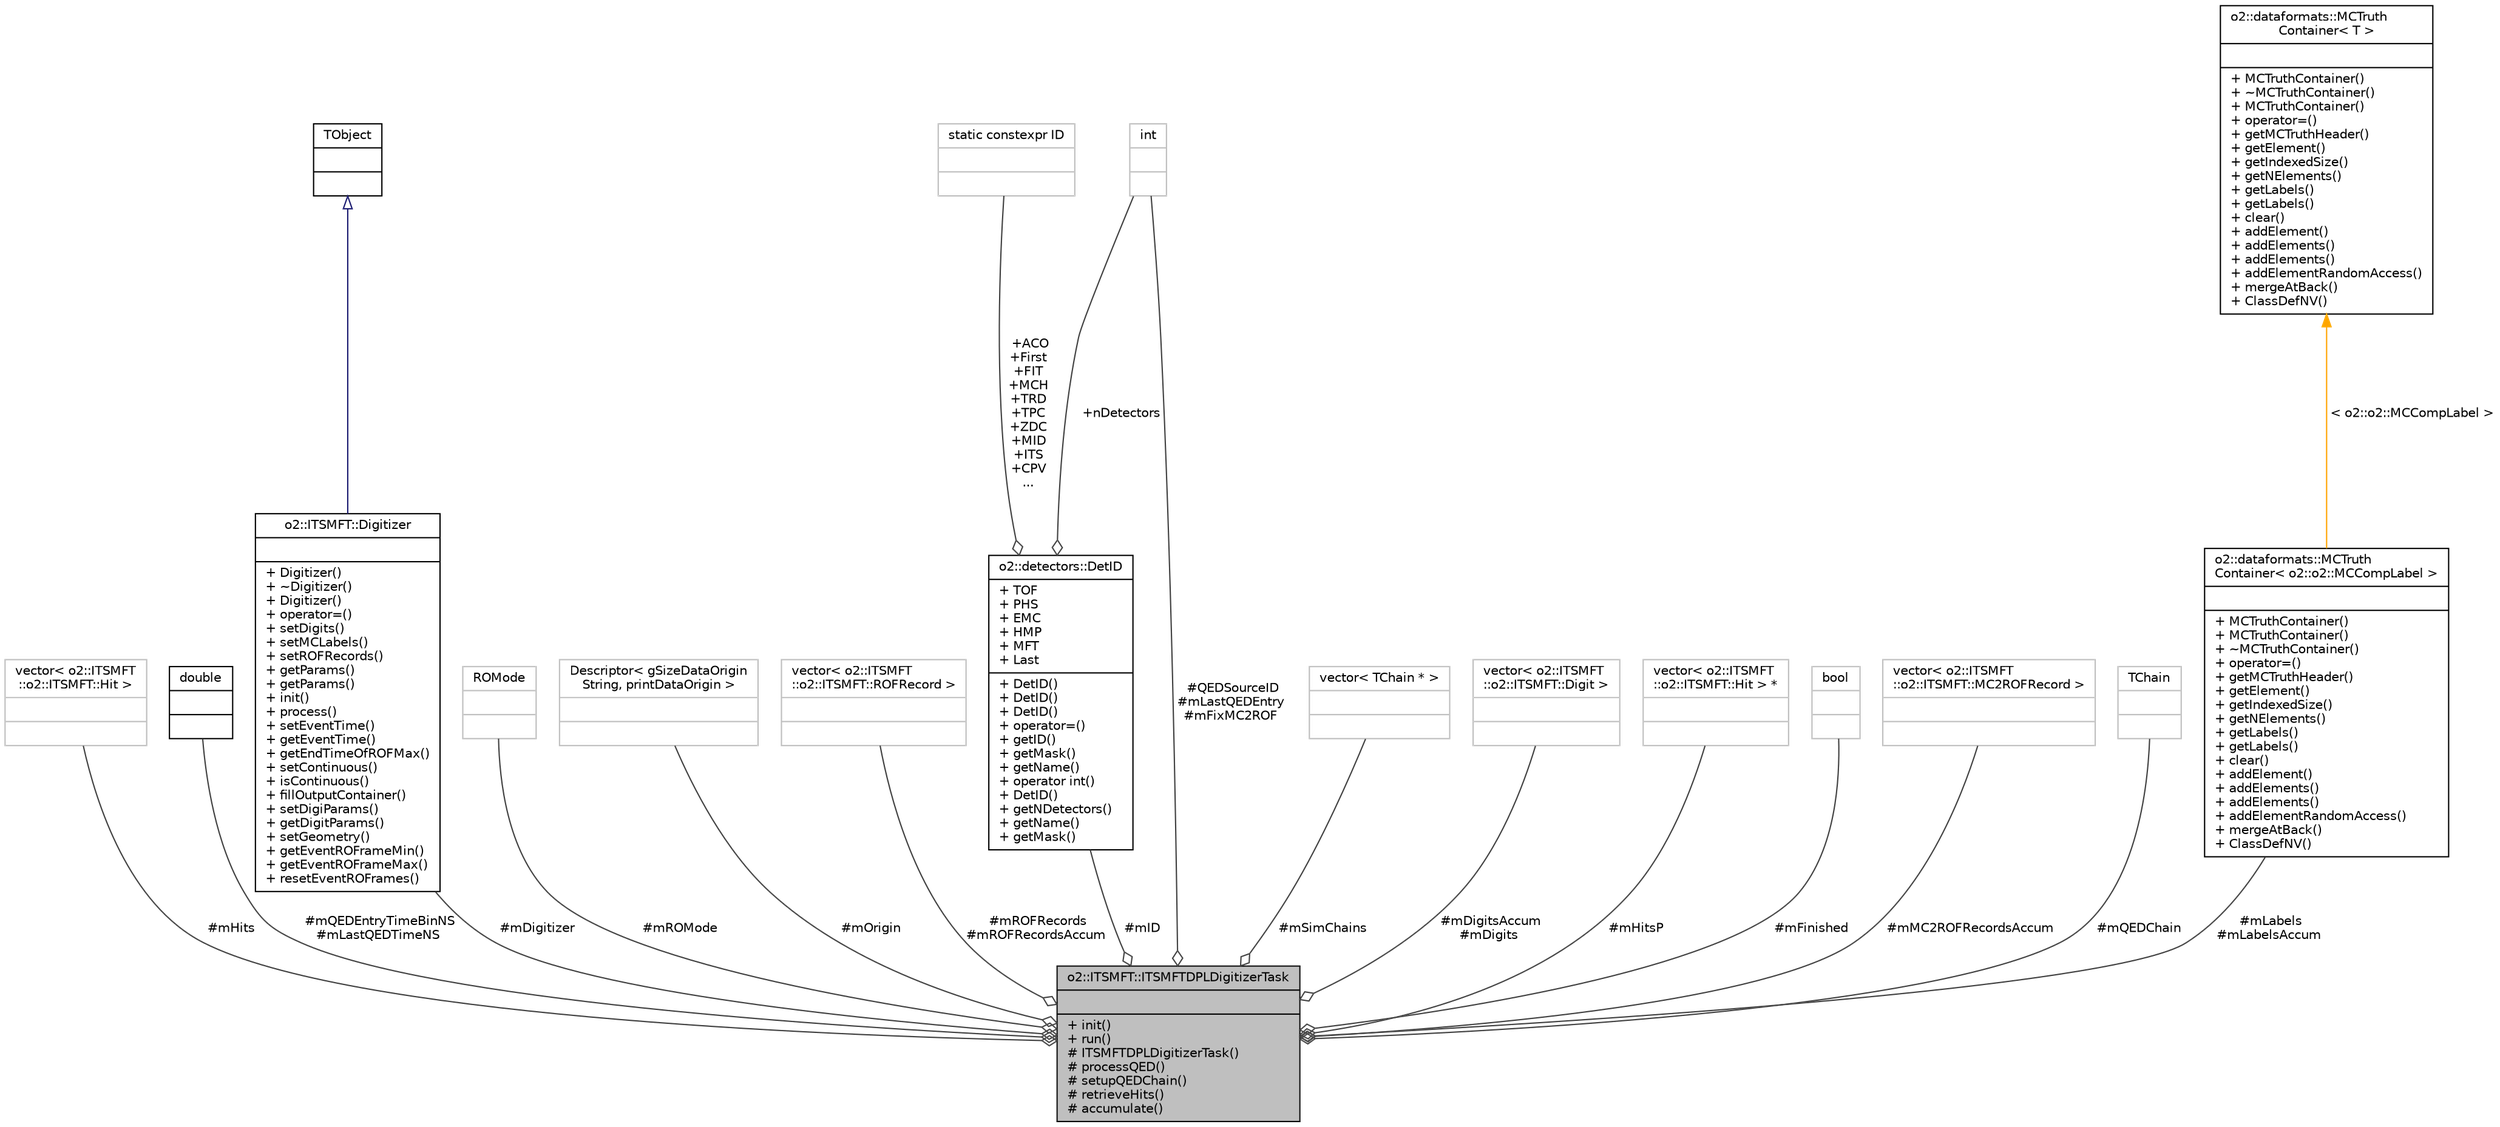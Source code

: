 digraph "o2::ITSMFT::ITSMFTDPLDigitizerTask"
{
 // INTERACTIVE_SVG=YES
  bgcolor="transparent";
  edge [fontname="Helvetica",fontsize="10",labelfontname="Helvetica",labelfontsize="10"];
  node [fontname="Helvetica",fontsize="10",shape=record];
  Node1 [label="{o2::ITSMFT::ITSMFTDPLDigitizerTask\n||+ init()\l+ run()\l# ITSMFTDPLDigitizerTask()\l# processQED()\l# setupQEDChain()\l# retrieveHits()\l# accumulate()\l}",height=0.2,width=0.4,color="black", fillcolor="grey75", style="filled" fontcolor="black"];
  Node2 -> Node1 [color="grey25",fontsize="10",style="solid",label=" #mHits" ,arrowhead="odiamond",fontname="Helvetica"];
  Node2 [label="{vector\< o2::ITSMFT\l::o2::ITSMFT::Hit \>\n||}",height=0.2,width=0.4,color="grey75"];
  Node3 -> Node1 [color="grey25",fontsize="10",style="solid",label=" #mQEDEntryTimeBinNS\n#mLastQEDTimeNS" ,arrowhead="odiamond",fontname="Helvetica"];
  Node3 [label="{double\n||}",height=0.2,width=0.4,color="black",URL="$df/de6/classdouble.html"];
  Node4 -> Node1 [color="grey25",fontsize="10",style="solid",label=" #mDigitizer" ,arrowhead="odiamond",fontname="Helvetica"];
  Node4 [label="{o2::ITSMFT::Digitizer\n||+ Digitizer()\l+ ~Digitizer()\l+ Digitizer()\l+ operator=()\l+ setDigits()\l+ setMCLabels()\l+ setROFRecords()\l+ getParams()\l+ getParams()\l+ init()\l+ process()\l+ setEventTime()\l+ getEventTime()\l+ getEndTimeOfROFMax()\l+ setContinuous()\l+ isContinuous()\l+ fillOutputContainer()\l+ setDigiParams()\l+ getDigitParams()\l+ setGeometry()\l+ getEventROFrameMin()\l+ getEventROFrameMax()\l+ resetEventROFrames()\l}",height=0.2,width=0.4,color="black",URL="$d8/d92/classo2_1_1ITSMFT_1_1Digitizer.html"];
  Node5 -> Node4 [dir="back",color="midnightblue",fontsize="10",style="solid",arrowtail="onormal",fontname="Helvetica"];
  Node5 [label="{TObject\n||}",height=0.2,width=0.4,color="black",URL="$d5/d0f/classTObject.html"];
  Node6 -> Node1 [color="grey25",fontsize="10",style="solid",label=" #mROMode" ,arrowhead="odiamond",fontname="Helvetica"];
  Node6 [label="{ROMode\n||}",height=0.2,width=0.4,color="grey75"];
  Node7 -> Node1 [color="grey25",fontsize="10",style="solid",label=" #mOrigin" ,arrowhead="odiamond",fontname="Helvetica"];
  Node7 [label="{Descriptor\< gSizeDataOrigin\lString, printDataOrigin \>\n||}",height=0.2,width=0.4,color="grey75"];
  Node8 -> Node1 [color="grey25",fontsize="10",style="solid",label=" #mROFRecords\n#mROFRecordsAccum" ,arrowhead="odiamond",fontname="Helvetica"];
  Node8 [label="{vector\< o2::ITSMFT\l::o2::ITSMFT::ROFRecord \>\n||}",height=0.2,width=0.4,color="grey75"];
  Node9 -> Node1 [color="grey25",fontsize="10",style="solid",label=" #mID" ,arrowhead="odiamond",fontname="Helvetica"];
  Node9 [label="{o2::detectors::DetID\n|+ TOF\l+ PHS\l+ EMC\l+ HMP\l+ MFT\l+ Last\l|+ DetID()\l+ DetID()\l+ DetID()\l+ operator=()\l+ getID()\l+ getMask()\l+ getName()\l+ operator int()\l+ DetID()\l+ getNDetectors()\l+ getName()\l+ getMask()\l}",height=0.2,width=0.4,color="black",URL="$d6/dd5/classo2_1_1detectors_1_1DetID.html",tooltip="Static class with identifiers, bitmasks and names for ALICE detectors. "];
  Node10 -> Node9 [color="grey25",fontsize="10",style="solid",label=" +ACO\n+First\n+FIT\n+MCH\n+TRD\n+TPC\n+ZDC\n+MID\n+ITS\n+CPV\n..." ,arrowhead="odiamond",fontname="Helvetica"];
  Node10 [label="{static constexpr ID\n||}",height=0.2,width=0.4,color="grey75"];
  Node11 -> Node9 [color="grey25",fontsize="10",style="solid",label=" +nDetectors" ,arrowhead="odiamond",fontname="Helvetica"];
  Node11 [label="{int\n||}",height=0.2,width=0.4,color="grey75"];
  Node12 -> Node1 [color="grey25",fontsize="10",style="solid",label=" #mSimChains" ,arrowhead="odiamond",fontname="Helvetica"];
  Node12 [label="{vector\< TChain * \>\n||}",height=0.2,width=0.4,color="grey75"];
  Node13 -> Node1 [color="grey25",fontsize="10",style="solid",label=" #mDigitsAccum\n#mDigits" ,arrowhead="odiamond",fontname="Helvetica"];
  Node13 [label="{vector\< o2::ITSMFT\l::o2::ITSMFT::Digit \>\n||}",height=0.2,width=0.4,color="grey75"];
  Node11 -> Node1 [color="grey25",fontsize="10",style="solid",label=" #QEDSourceID\n#mLastQEDEntry\n#mFixMC2ROF" ,arrowhead="odiamond",fontname="Helvetica"];
  Node14 -> Node1 [color="grey25",fontsize="10",style="solid",label=" #mHitsP" ,arrowhead="odiamond",fontname="Helvetica"];
  Node14 [label="{vector\< o2::ITSMFT\l::o2::ITSMFT::Hit \> *\n||}",height=0.2,width=0.4,color="grey75"];
  Node15 -> Node1 [color="grey25",fontsize="10",style="solid",label=" #mFinished" ,arrowhead="odiamond",fontname="Helvetica"];
  Node15 [label="{bool\n||}",height=0.2,width=0.4,color="grey75"];
  Node16 -> Node1 [color="grey25",fontsize="10",style="solid",label=" #mMC2ROFRecordsAccum" ,arrowhead="odiamond",fontname="Helvetica"];
  Node16 [label="{vector\< o2::ITSMFT\l::o2::ITSMFT::MC2ROFRecord \>\n||}",height=0.2,width=0.4,color="grey75"];
  Node17 -> Node1 [color="grey25",fontsize="10",style="solid",label=" #mQEDChain" ,arrowhead="odiamond",fontname="Helvetica"];
  Node17 [label="{TChain\n||}",height=0.2,width=0.4,color="grey75"];
  Node18 -> Node1 [color="grey25",fontsize="10",style="solid",label=" #mLabels\n#mLabelsAccum" ,arrowhead="odiamond",fontname="Helvetica"];
  Node18 [label="{o2::dataformats::MCTruth\lContainer\< o2::o2::MCCompLabel \>\n||+ MCTruthContainer()\l+ MCTruthContainer()\l+ ~MCTruthContainer()\l+ operator=()\l+ getMCTruthHeader()\l+ getElement()\l+ getIndexedSize()\l+ getNElements()\l+ getLabels()\l+ getLabels()\l+ clear()\l+ addElement()\l+ addElements()\l+ addElements()\l+ addElementRandomAccess()\l+ mergeAtBack()\l+ ClassDefNV()\l}",height=0.2,width=0.4,color="black",URL="$dc/daa/classo2_1_1dataformats_1_1MCTruthContainer.html"];
  Node19 -> Node18 [dir="back",color="orange",fontsize="10",style="solid",label=" \< o2::o2::MCCompLabel \>" ,fontname="Helvetica"];
  Node19 [label="{o2::dataformats::MCTruth\lContainer\< T \>\n||+ MCTruthContainer()\l+ ~MCTruthContainer()\l+ MCTruthContainer()\l+ operator=()\l+ getMCTruthHeader()\l+ getElement()\l+ getIndexedSize()\l+ getNElements()\l+ getLabels()\l+ getLabels()\l+ clear()\l+ addElement()\l+ addElements()\l+ addElements()\l+ addElementRandomAccess()\l+ mergeAtBack()\l+ ClassDefNV()\l}",height=0.2,width=0.4,color="black",URL="$dc/daa/classo2_1_1dataformats_1_1MCTruthContainer.html"];
}
